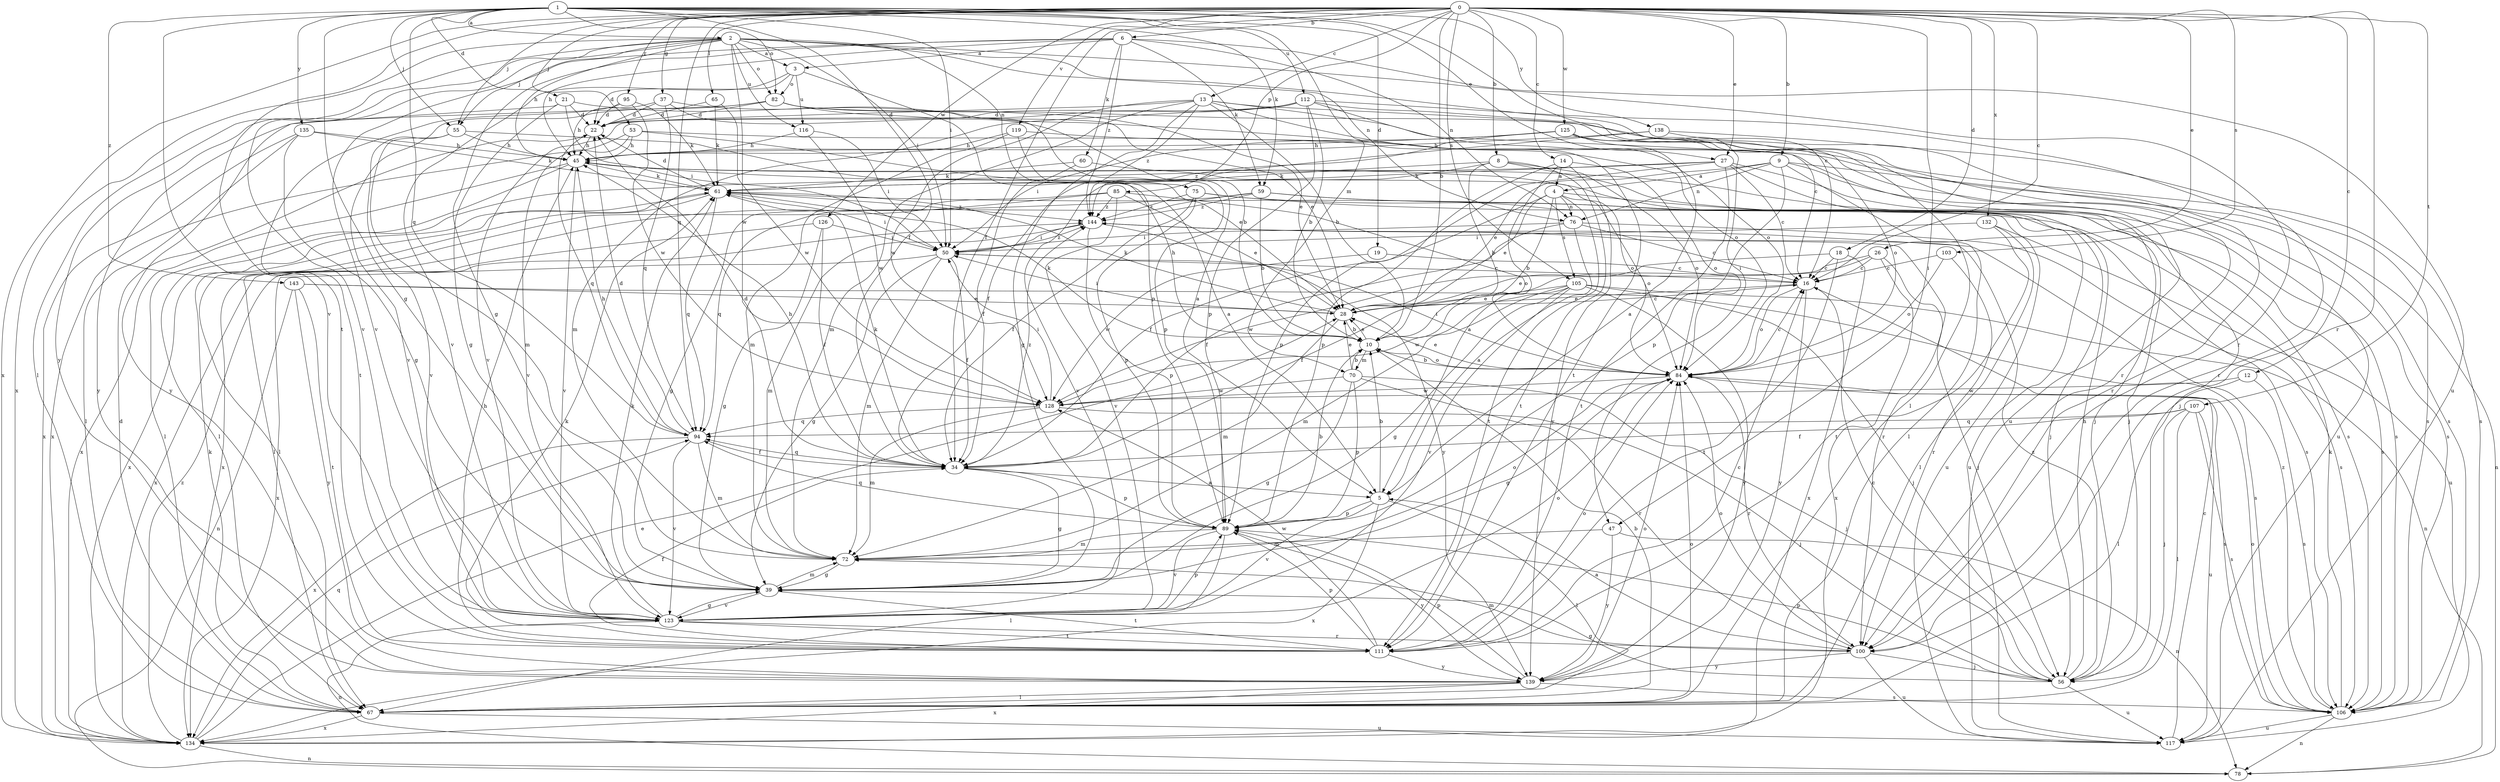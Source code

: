 strict digraph  {
0;
1;
2;
3;
4;
5;
6;
8;
9;
10;
12;
13;
14;
16;
18;
19;
21;
22;
26;
27;
28;
34;
37;
39;
45;
47;
50;
53;
55;
56;
59;
60;
61;
65;
67;
70;
72;
75;
76;
78;
82;
84;
85;
89;
94;
95;
100;
103;
105;
106;
107;
111;
112;
116;
117;
119;
123;
125;
126;
128;
132;
134;
135;
138;
139;
143;
144;
0 -> 6  [label=b];
0 -> 8  [label=b];
0 -> 9  [label=b];
0 -> 10  [label=b];
0 -> 12  [label=c];
0 -> 13  [label=c];
0 -> 14  [label=c];
0 -> 16  [label=c];
0 -> 18  [label=d];
0 -> 26  [label=e];
0 -> 27  [label=e];
0 -> 34  [label=f];
0 -> 37  [label=g];
0 -> 47  [label=i];
0 -> 53  [label=j];
0 -> 55  [label=j];
0 -> 65  [label=l];
0 -> 85  [label=p];
0 -> 94  [label=q];
0 -> 95  [label=r];
0 -> 100  [label=r];
0 -> 103  [label=s];
0 -> 105  [label=s];
0 -> 107  [label=t];
0 -> 111  [label=t];
0 -> 119  [label=v];
0 -> 125  [label=w];
0 -> 126  [label=w];
0 -> 132  [label=x];
0 -> 134  [label=x];
1 -> 2  [label=a];
1 -> 19  [label=d];
1 -> 21  [label=d];
1 -> 27  [label=e];
1 -> 34  [label=f];
1 -> 39  [label=g];
1 -> 47  [label=i];
1 -> 50  [label=i];
1 -> 55  [label=j];
1 -> 59  [label=k];
1 -> 70  [label=m];
1 -> 82  [label=o];
1 -> 94  [label=q];
1 -> 112  [label=u];
1 -> 123  [label=v];
1 -> 135  [label=y];
1 -> 138  [label=y];
1 -> 143  [label=z];
2 -> 3  [label=a];
2 -> 16  [label=c];
2 -> 45  [label=h];
2 -> 50  [label=i];
2 -> 55  [label=j];
2 -> 67  [label=l];
2 -> 75  [label=n];
2 -> 76  [label=n];
2 -> 82  [label=o];
2 -> 100  [label=r];
2 -> 116  [label=u];
2 -> 123  [label=v];
2 -> 128  [label=w];
2 -> 134  [label=x];
2 -> 139  [label=y];
3 -> 22  [label=d];
3 -> 82  [label=o];
3 -> 89  [label=p];
3 -> 116  [label=u];
3 -> 123  [label=v];
4 -> 10  [label=b];
4 -> 28  [label=e];
4 -> 34  [label=f];
4 -> 76  [label=n];
4 -> 84  [label=o];
4 -> 105  [label=s];
4 -> 106  [label=s];
4 -> 111  [label=t];
5 -> 10  [label=b];
5 -> 67  [label=l];
5 -> 89  [label=p];
5 -> 123  [label=v];
5 -> 134  [label=x];
6 -> 3  [label=a];
6 -> 39  [label=g];
6 -> 45  [label=h];
6 -> 59  [label=k];
6 -> 60  [label=k];
6 -> 76  [label=n];
6 -> 117  [label=u];
6 -> 123  [label=v];
6 -> 144  [label=z];
8 -> 10  [label=b];
8 -> 56  [label=j];
8 -> 61  [label=k];
8 -> 84  [label=o];
8 -> 111  [label=t];
8 -> 123  [label=v];
9 -> 4  [label=a];
9 -> 28  [label=e];
9 -> 67  [label=l];
9 -> 76  [label=n];
9 -> 78  [label=n];
9 -> 89  [label=p];
9 -> 106  [label=s];
10 -> 28  [label=e];
10 -> 45  [label=h];
10 -> 61  [label=k];
10 -> 70  [label=m];
10 -> 84  [label=o];
12 -> 67  [label=l];
12 -> 106  [label=s];
12 -> 128  [label=w];
13 -> 10  [label=b];
13 -> 16  [label=c];
13 -> 22  [label=d];
13 -> 39  [label=g];
13 -> 67  [label=l];
13 -> 72  [label=m];
13 -> 111  [label=t];
13 -> 128  [label=w];
13 -> 144  [label=z];
14 -> 4  [label=a];
14 -> 5  [label=a];
14 -> 84  [label=o];
14 -> 89  [label=p];
14 -> 139  [label=y];
16 -> 28  [label=e];
16 -> 84  [label=o];
16 -> 139  [label=y];
18 -> 16  [label=c];
18 -> 28  [label=e];
18 -> 111  [label=t];
18 -> 134  [label=x];
19 -> 16  [label=c];
19 -> 128  [label=w];
21 -> 22  [label=d];
21 -> 39  [label=g];
21 -> 50  [label=i];
21 -> 84  [label=o];
21 -> 139  [label=y];
22 -> 45  [label=h];
22 -> 94  [label=q];
26 -> 16  [label=c];
26 -> 34  [label=f];
26 -> 56  [label=j];
26 -> 128  [label=w];
26 -> 134  [label=x];
27 -> 16  [label=c];
27 -> 56  [label=j];
27 -> 61  [label=k];
27 -> 67  [label=l];
27 -> 89  [label=p];
27 -> 106  [label=s];
27 -> 111  [label=t];
28 -> 10  [label=b];
28 -> 16  [label=c];
28 -> 50  [label=i];
28 -> 61  [label=k];
28 -> 72  [label=m];
34 -> 5  [label=a];
34 -> 22  [label=d];
34 -> 39  [label=g];
34 -> 45  [label=h];
34 -> 61  [label=k];
34 -> 89  [label=p];
34 -> 94  [label=q];
34 -> 144  [label=z];
37 -> 10  [label=b];
37 -> 22  [label=d];
37 -> 28  [label=e];
37 -> 45  [label=h];
37 -> 94  [label=q];
39 -> 72  [label=m];
39 -> 111  [label=t];
39 -> 123  [label=v];
45 -> 61  [label=k];
45 -> 67  [label=l];
45 -> 106  [label=s];
45 -> 123  [label=v];
45 -> 134  [label=x];
47 -> 72  [label=m];
47 -> 78  [label=n];
47 -> 139  [label=y];
50 -> 16  [label=c];
50 -> 34  [label=f];
50 -> 39  [label=g];
50 -> 72  [label=m];
50 -> 134  [label=x];
50 -> 144  [label=z];
53 -> 28  [label=e];
53 -> 45  [label=h];
53 -> 56  [label=j];
53 -> 123  [label=v];
53 -> 134  [label=x];
55 -> 5  [label=a];
55 -> 45  [label=h];
55 -> 72  [label=m];
55 -> 123  [label=v];
56 -> 16  [label=c];
56 -> 39  [label=g];
56 -> 45  [label=h];
56 -> 89  [label=p];
56 -> 117  [label=u];
56 -> 144  [label=z];
59 -> 10  [label=b];
59 -> 39  [label=g];
59 -> 56  [label=j];
59 -> 67  [label=l];
59 -> 117  [label=u];
59 -> 144  [label=z];
60 -> 34  [label=f];
60 -> 61  [label=k];
60 -> 84  [label=o];
61 -> 22  [label=d];
61 -> 50  [label=i];
61 -> 67  [label=l];
61 -> 94  [label=q];
61 -> 134  [label=x];
61 -> 144  [label=z];
65 -> 22  [label=d];
65 -> 61  [label=k];
65 -> 128  [label=w];
67 -> 10  [label=b];
67 -> 22  [label=d];
67 -> 61  [label=k];
67 -> 84  [label=o];
67 -> 117  [label=u];
67 -> 134  [label=x];
70 -> 10  [label=b];
70 -> 28  [label=e];
70 -> 39  [label=g];
70 -> 56  [label=j];
70 -> 89  [label=p];
70 -> 100  [label=r];
70 -> 128  [label=w];
72 -> 39  [label=g];
72 -> 84  [label=o];
75 -> 34  [label=f];
75 -> 89  [label=p];
75 -> 106  [label=s];
75 -> 117  [label=u];
75 -> 144  [label=z];
76 -> 5  [label=a];
76 -> 16  [label=c];
76 -> 34  [label=f];
76 -> 50  [label=i];
76 -> 106  [label=s];
82 -> 5  [label=a];
82 -> 22  [label=d];
82 -> 28  [label=e];
82 -> 100  [label=r];
82 -> 123  [label=v];
82 -> 139  [label=y];
84 -> 10  [label=b];
84 -> 16  [label=c];
84 -> 28  [label=e];
84 -> 39  [label=g];
84 -> 50  [label=i];
84 -> 100  [label=r];
84 -> 106  [label=s];
84 -> 128  [label=w];
85 -> 28  [label=e];
85 -> 84  [label=o];
85 -> 94  [label=q];
85 -> 123  [label=v];
85 -> 134  [label=x];
85 -> 144  [label=z];
89 -> 10  [label=b];
89 -> 67  [label=l];
89 -> 72  [label=m];
89 -> 94  [label=q];
89 -> 123  [label=v];
89 -> 139  [label=y];
94 -> 22  [label=d];
94 -> 34  [label=f];
94 -> 45  [label=h];
94 -> 72  [label=m];
94 -> 123  [label=v];
94 -> 134  [label=x];
95 -> 22  [label=d];
95 -> 61  [label=k];
95 -> 111  [label=t];
95 -> 128  [label=w];
100 -> 5  [label=a];
100 -> 56  [label=j];
100 -> 72  [label=m];
100 -> 84  [label=o];
100 -> 117  [label=u];
100 -> 139  [label=y];
103 -> 16  [label=c];
103 -> 84  [label=o];
103 -> 100  [label=r];
105 -> 28  [label=e];
105 -> 39  [label=g];
105 -> 56  [label=j];
105 -> 72  [label=m];
105 -> 78  [label=n];
105 -> 123  [label=v];
105 -> 128  [label=w];
105 -> 139  [label=y];
106 -> 61  [label=k];
106 -> 78  [label=n];
106 -> 84  [label=o];
106 -> 117  [label=u];
106 -> 144  [label=z];
107 -> 34  [label=f];
107 -> 56  [label=j];
107 -> 67  [label=l];
107 -> 94  [label=q];
107 -> 106  [label=s];
107 -> 117  [label=u];
111 -> 16  [label=c];
111 -> 34  [label=f];
111 -> 45  [label=h];
111 -> 61  [label=k];
111 -> 84  [label=o];
111 -> 89  [label=p];
111 -> 128  [label=w];
111 -> 139  [label=y];
112 -> 10  [label=b];
112 -> 22  [label=d];
112 -> 72  [label=m];
112 -> 84  [label=o];
112 -> 89  [label=p];
112 -> 100  [label=r];
112 -> 117  [label=u];
112 -> 123  [label=v];
116 -> 45  [label=h];
116 -> 50  [label=i];
116 -> 128  [label=w];
117 -> 16  [label=c];
119 -> 45  [label=h];
119 -> 72  [label=m];
119 -> 89  [label=p];
119 -> 106  [label=s];
123 -> 39  [label=g];
123 -> 61  [label=k];
123 -> 78  [label=n];
123 -> 84  [label=o];
123 -> 89  [label=p];
123 -> 100  [label=r];
123 -> 111  [label=t];
125 -> 5  [label=a];
125 -> 45  [label=h];
125 -> 50  [label=i];
125 -> 84  [label=o];
125 -> 106  [label=s];
125 -> 117  [label=u];
125 -> 144  [label=z];
126 -> 34  [label=f];
126 -> 39  [label=g];
126 -> 50  [label=i];
126 -> 134  [label=x];
128 -> 50  [label=i];
128 -> 56  [label=j];
128 -> 72  [label=m];
128 -> 94  [label=q];
132 -> 50  [label=i];
132 -> 67  [label=l];
132 -> 111  [label=t];
132 -> 117  [label=u];
134 -> 28  [label=e];
134 -> 78  [label=n];
134 -> 94  [label=q];
134 -> 144  [label=z];
135 -> 39  [label=g];
135 -> 45  [label=h];
135 -> 61  [label=k];
135 -> 67  [label=l];
135 -> 134  [label=x];
138 -> 34  [label=f];
138 -> 45  [label=h];
138 -> 100  [label=r];
138 -> 106  [label=s];
139 -> 67  [label=l];
139 -> 84  [label=o];
139 -> 89  [label=p];
139 -> 106  [label=s];
139 -> 134  [label=x];
143 -> 28  [label=e];
143 -> 78  [label=n];
143 -> 106  [label=s];
143 -> 111  [label=t];
143 -> 139  [label=y];
144 -> 50  [label=i];
144 -> 72  [label=m];
144 -> 89  [label=p];
144 -> 100  [label=r];
144 -> 139  [label=y];
}
